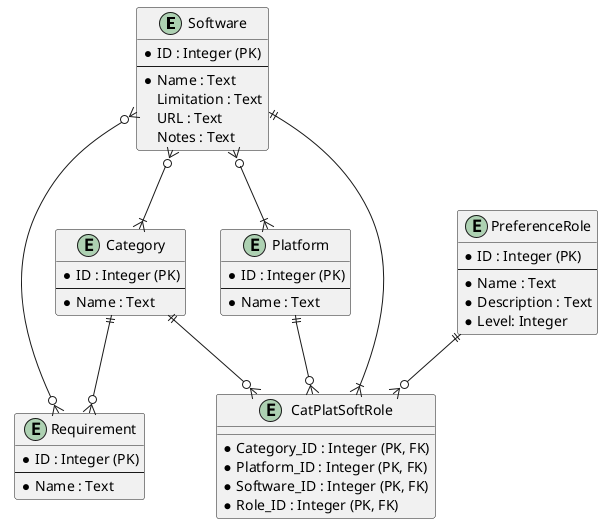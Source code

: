 ' SPDX-FileCopyrightText: 2021 Rifat Hasan <atunutemp1@gmail.com>
'
' SPDX-License-Identifier: CC0-1.0

@startuml ER Diagram

' skinparam Linetype ortho

' Not Null *

' Zero or One |o--
' Exactly One ||--
' Zero or Many }o--
' One or Many }|--

entity Software {
	* ID : Integer (PK)
	--
	* Name : Text
	Limitation : Text
	URL : Text
	Notes : Text
}

entity Category {
	* ID : Integer (PK)
	--
	* Name : Text
}

entity Platform {
	* ID : Integer (PK)
	--
	* Name : Text
}

entity PreferenceRole {
	* ID : Integer (PK)
	--
	* Name : Text
	* Description : Text
	* Level: Integer
}

entity Requirement {
	* ID : Integer (PK)
	--
	* Name : Text
}
' can be normalized
entity CatPlatSoftRole {
	* Category_ID : Integer (PK, FK)
	* Platform_ID : Integer (PK, FK)
	* Software_ID : Integer (PK, FK)
	* Role_ID : Integer (PK, FK)
}

Software }o--|{ Category
Software }o--|{ Platform
Software ||--|{ CatPlatSoftRole
Category ||--o{ CatPlatSoftRole
Platform ||--o{ CatPlatSoftRole
PreferenceRole ||--o{ CatPlatSoftRole
Category ||--o{ Requirement
Software }o--o{ Requirement

@enduml
